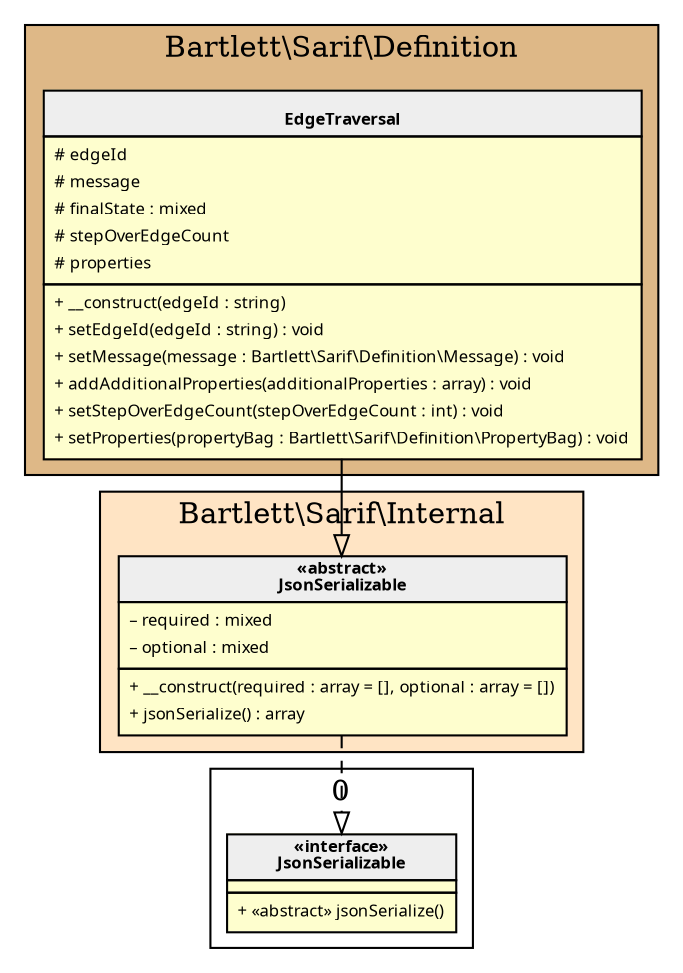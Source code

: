 digraph {
  graph [name="G" overlap="false" rankdir="TB" bgcolor="transparent"]
  node [fontname="Verdana" fontsize=8 shape="none" margin=0 fillcolor="#FEFECE" style="filled"]
  edge [fontname="Verdana" fontsize=8]
  subgraph cluster_0 {
    graph [bgcolor="BurlyWood"]
    label = "Bartlett\\Sarif\\Definition"
    "Bartlett\\Sarif\\Definition\\EdgeTraversal" [shape="none" label=<
<table cellspacing="0" border="0" cellborder="1">
    <tr><td bgcolor="#eeeeee"><b><br/>EdgeTraversal</b></td></tr>
    <tr><td><table border="0" cellspacing="0" cellpadding="2">
    <tr><td align="left"># edgeId</td></tr>
    <tr><td align="left"># message</td></tr>
    <tr><td align="left"># finalState : mixed</td></tr>
    <tr><td align="left"># stepOverEdgeCount</td></tr>
    <tr><td align="left"># properties</td></tr>
</table></td></tr>
    <tr><td><table border="0" cellspacing="0" cellpadding="2">
    <tr><td align="left">+ __construct(edgeId : string)</td></tr>
    <tr><td align="left">+ setEdgeId(edgeId : string) : void</td></tr>
    <tr><td align="left">+ setMessage(message : Bartlett\\Sarif\\Definition\\Message) : void</td></tr>
    <tr><td align="left">+ addAdditionalProperties(additionalProperties : array) : void</td></tr>
    <tr><td align="left">+ setStepOverEdgeCount(stepOverEdgeCount : int) : void</td></tr>
    <tr><td align="left">+ setProperties(propertyBag : Bartlett\\Sarif\\Definition\\PropertyBag) : void</td></tr>
</table></td></tr>
</table>>]
  }
  subgraph cluster_1 {
    graph [bgcolor="Bisque"]
    label = "Bartlett\\Sarif\\Internal"
    "Bartlett\\Sarif\\Internal\\JsonSerializable" [shape="none" label=<
<table cellspacing="0" border="0" cellborder="1">
    <tr><td bgcolor="#eeeeee"><b>«abstract»<br/>JsonSerializable</b></td></tr>
    <tr><td><table border="0" cellspacing="0" cellpadding="2">
    <tr><td align="left">– required : mixed</td></tr>
    <tr><td align="left">– optional : mixed</td></tr>
</table></td></tr>
    <tr><td><table border="0" cellspacing="0" cellpadding="2">
    <tr><td align="left">+ __construct(required : array = [], optional : array = [])</td></tr>
    <tr><td align="left">+ jsonSerialize() : array</td></tr>
</table></td></tr>
</table>>]
  }
  subgraph cluster_2 {
    label = 0
    "JsonSerializable" [shape="none" label=<
<table cellspacing="0" border="0" cellborder="1">
    <tr><td bgcolor="#eeeeee"><b>«interface»<br/>JsonSerializable</b></td></tr>
    <tr><td></td></tr>
    <tr><td><table border="0" cellspacing="0" cellpadding="2">
    <tr><td align="left">+ «abstract» jsonSerialize()</td></tr>
</table></td></tr>
</table>>]
  }
  "Bartlett\\Sarif\\Internal\\JsonSerializable" -> "JsonSerializable" [arrowhead="empty" style="dashed"]
  "Bartlett\\Sarif\\Definition\\EdgeTraversal" -> "Bartlett\\Sarif\\Internal\\JsonSerializable" [arrowhead="empty" style="filled"]
}
